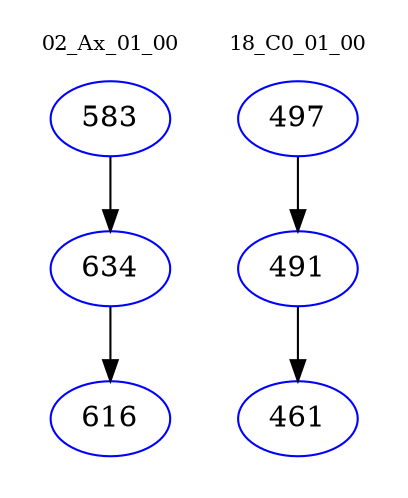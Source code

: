 digraph{
subgraph cluster_0 {
color = white
label = "02_Ax_01_00";
fontsize=10;
T0_583 [label="583", color="blue"]
T0_583 -> T0_634 [color="black"]
T0_634 [label="634", color="blue"]
T0_634 -> T0_616 [color="black"]
T0_616 [label="616", color="blue"]
}
subgraph cluster_1 {
color = white
label = "18_C0_01_00";
fontsize=10;
T1_497 [label="497", color="blue"]
T1_497 -> T1_491 [color="black"]
T1_491 [label="491", color="blue"]
T1_491 -> T1_461 [color="black"]
T1_461 [label="461", color="blue"]
}
}

